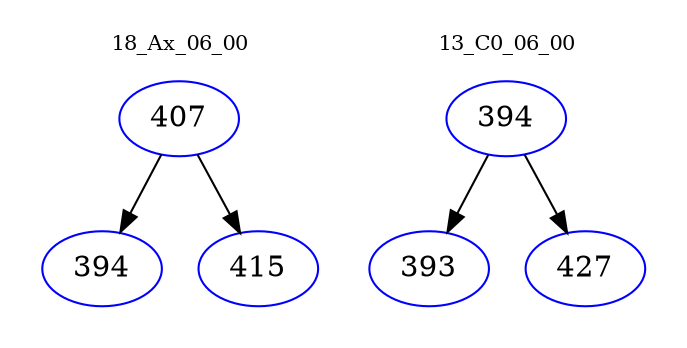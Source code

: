digraph{
subgraph cluster_0 {
color = white
label = "18_Ax_06_00";
fontsize=10;
T0_407 [label="407", color="blue"]
T0_407 -> T0_394 [color="black"]
T0_394 [label="394", color="blue"]
T0_407 -> T0_415 [color="black"]
T0_415 [label="415", color="blue"]
}
subgraph cluster_1 {
color = white
label = "13_C0_06_00";
fontsize=10;
T1_394 [label="394", color="blue"]
T1_394 -> T1_393 [color="black"]
T1_393 [label="393", color="blue"]
T1_394 -> T1_427 [color="black"]
T1_427 [label="427", color="blue"]
}
}
